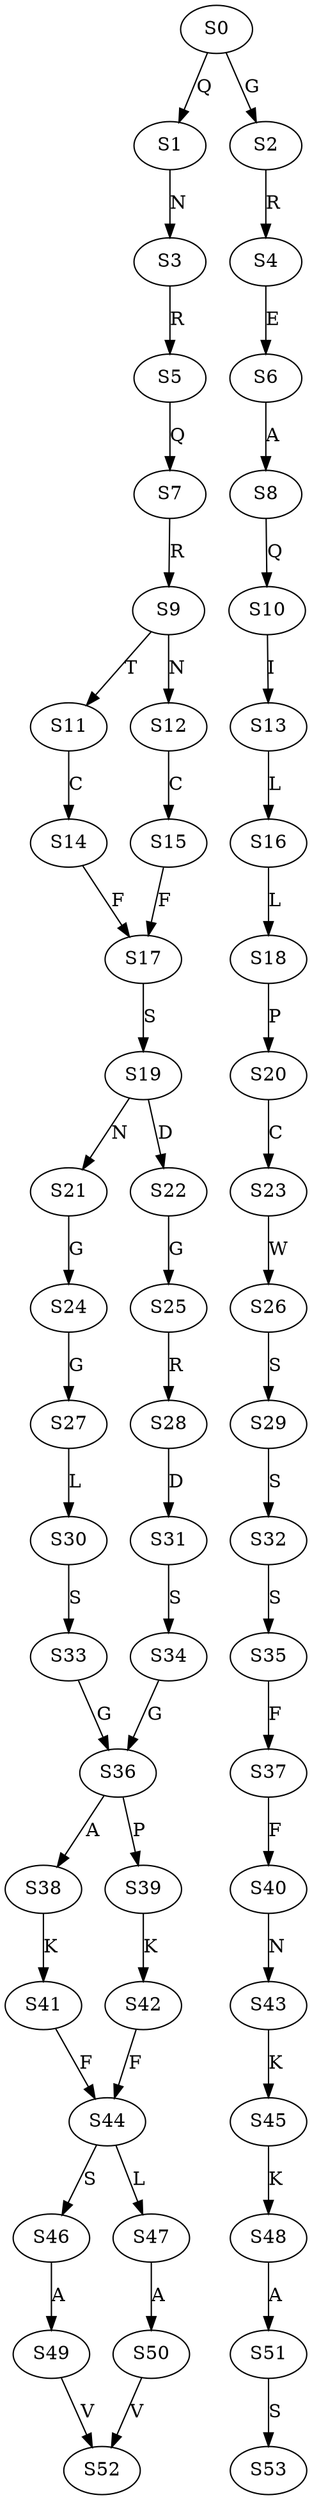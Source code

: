 strict digraph  {
	S0 -> S1 [ label = Q ];
	S0 -> S2 [ label = G ];
	S1 -> S3 [ label = N ];
	S2 -> S4 [ label = R ];
	S3 -> S5 [ label = R ];
	S4 -> S6 [ label = E ];
	S5 -> S7 [ label = Q ];
	S6 -> S8 [ label = A ];
	S7 -> S9 [ label = R ];
	S8 -> S10 [ label = Q ];
	S9 -> S11 [ label = T ];
	S9 -> S12 [ label = N ];
	S10 -> S13 [ label = I ];
	S11 -> S14 [ label = C ];
	S12 -> S15 [ label = C ];
	S13 -> S16 [ label = L ];
	S14 -> S17 [ label = F ];
	S15 -> S17 [ label = F ];
	S16 -> S18 [ label = L ];
	S17 -> S19 [ label = S ];
	S18 -> S20 [ label = P ];
	S19 -> S21 [ label = N ];
	S19 -> S22 [ label = D ];
	S20 -> S23 [ label = C ];
	S21 -> S24 [ label = G ];
	S22 -> S25 [ label = G ];
	S23 -> S26 [ label = W ];
	S24 -> S27 [ label = G ];
	S25 -> S28 [ label = R ];
	S26 -> S29 [ label = S ];
	S27 -> S30 [ label = L ];
	S28 -> S31 [ label = D ];
	S29 -> S32 [ label = S ];
	S30 -> S33 [ label = S ];
	S31 -> S34 [ label = S ];
	S32 -> S35 [ label = S ];
	S33 -> S36 [ label = G ];
	S34 -> S36 [ label = G ];
	S35 -> S37 [ label = F ];
	S36 -> S38 [ label = A ];
	S36 -> S39 [ label = P ];
	S37 -> S40 [ label = F ];
	S38 -> S41 [ label = K ];
	S39 -> S42 [ label = K ];
	S40 -> S43 [ label = N ];
	S41 -> S44 [ label = F ];
	S42 -> S44 [ label = F ];
	S43 -> S45 [ label = K ];
	S44 -> S46 [ label = S ];
	S44 -> S47 [ label = L ];
	S45 -> S48 [ label = K ];
	S46 -> S49 [ label = A ];
	S47 -> S50 [ label = A ];
	S48 -> S51 [ label = A ];
	S49 -> S52 [ label = V ];
	S50 -> S52 [ label = V ];
	S51 -> S53 [ label = S ];
}

